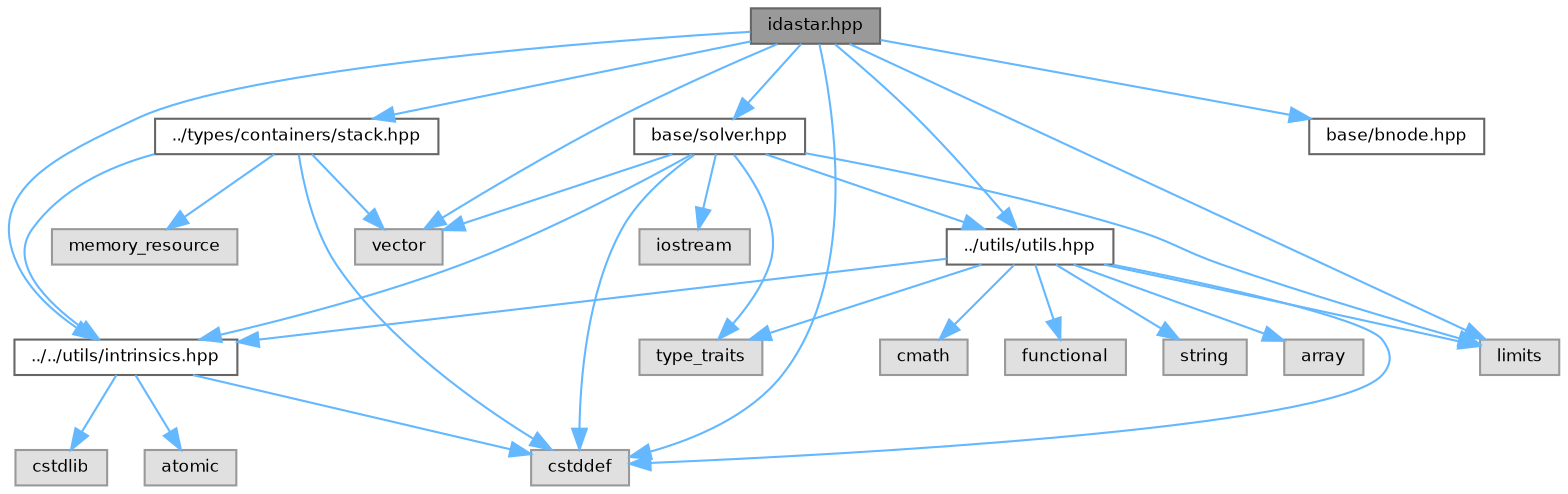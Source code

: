 digraph "idastar.hpp"
{
 // LATEX_PDF_SIZE
  bgcolor="transparent";
  edge [fontname=Helvetica,fontsize=8,labelfontname=Helvetica,labelfontsize=8];
  node [fontname=Helvetica,fontsize=8,shape=box,height=0.2,width=0.4];
  Node1 [id="Node000001",label="idastar.hpp",height=0.2,width=0.4,color="gray40", fillcolor="grey60", style="filled", fontcolor="black",tooltip=" "];
  Node1 -> Node2 [id="edge1_Node000001_Node000002",color="steelblue1",style="solid",tooltip=" "];
  Node2 [id="Node000002",label="cstddef",height=0.2,width=0.4,color="grey60", fillcolor="#E0E0E0", style="filled",tooltip=" "];
  Node1 -> Node3 [id="edge2_Node000001_Node000003",color="steelblue1",style="solid",tooltip=" "];
  Node3 [id="Node000003",label="limits",height=0.2,width=0.4,color="grey60", fillcolor="#E0E0E0", style="filled",tooltip=" "];
  Node1 -> Node4 [id="edge3_Node000001_Node000004",color="steelblue1",style="solid",tooltip=" "];
  Node4 [id="Node000004",label="vector",height=0.2,width=0.4,color="grey60", fillcolor="#E0E0E0", style="filled",tooltip=" "];
  Node1 -> Node5 [id="edge4_Node000001_Node000005",color="steelblue1",style="solid",tooltip=" "];
  Node5 [id="Node000005",label="../types/containers/stack.hpp",height=0.2,width=0.4,color="grey40", fillcolor="white", style="filled",URL="$df/d47/stack_8hpp.html",tooltip=" "];
  Node5 -> Node2 [id="edge5_Node000005_Node000002",color="steelblue1",style="solid",tooltip=" "];
  Node5 -> Node6 [id="edge6_Node000005_Node000006",color="steelblue1",style="solid",tooltip=" "];
  Node6 [id="Node000006",label="memory_resource",height=0.2,width=0.4,color="grey60", fillcolor="#E0E0E0", style="filled",tooltip=" "];
  Node5 -> Node4 [id="edge7_Node000005_Node000004",color="steelblue1",style="solid",tooltip=" "];
  Node5 -> Node7 [id="edge8_Node000005_Node000007",color="steelblue1",style="solid",tooltip=" "];
  Node7 [id="Node000007",label="../../utils/intrinsics.hpp",height=0.2,width=0.4,color="grey40", fillcolor="white", style="filled",URL="$d7/d65/intrinsics_8hpp.html",tooltip=" "];
  Node7 -> Node8 [id="edge9_Node000007_Node000008",color="steelblue1",style="solid",tooltip=" "];
  Node8 [id="Node000008",label="atomic",height=0.2,width=0.4,color="grey60", fillcolor="#E0E0E0", style="filled",tooltip=" "];
  Node7 -> Node2 [id="edge10_Node000007_Node000002",color="steelblue1",style="solid",tooltip=" "];
  Node7 -> Node9 [id="edge11_Node000007_Node000009",color="steelblue1",style="solid",tooltip=" "];
  Node9 [id="Node000009",label="cstdlib",height=0.2,width=0.4,color="grey60", fillcolor="#E0E0E0", style="filled",tooltip=" "];
  Node1 -> Node10 [id="edge12_Node000001_Node000010",color="steelblue1",style="solid",tooltip=" "];
  Node10 [id="Node000010",label="../utils/utils.hpp",height=0.2,width=0.4,color="grey40", fillcolor="white", style="filled",URL="$df/d93/utils_8hpp.html",tooltip=" "];
  Node10 -> Node11 [id="edge13_Node000010_Node000011",color="steelblue1",style="solid",tooltip=" "];
  Node11 [id="Node000011",label="array",height=0.2,width=0.4,color="grey60", fillcolor="#E0E0E0", style="filled",tooltip=" "];
  Node10 -> Node12 [id="edge14_Node000010_Node000012",color="steelblue1",style="solid",tooltip=" "];
  Node12 [id="Node000012",label="cmath",height=0.2,width=0.4,color="grey60", fillcolor="#E0E0E0", style="filled",tooltip=" "];
  Node10 -> Node2 [id="edge15_Node000010_Node000002",color="steelblue1",style="solid",tooltip=" "];
  Node10 -> Node13 [id="edge16_Node000010_Node000013",color="steelblue1",style="solid",tooltip=" "];
  Node13 [id="Node000013",label="functional",height=0.2,width=0.4,color="grey60", fillcolor="#E0E0E0", style="filled",tooltip=" "];
  Node10 -> Node3 [id="edge17_Node000010_Node000003",color="steelblue1",style="solid",tooltip=" "];
  Node10 -> Node14 [id="edge18_Node000010_Node000014",color="steelblue1",style="solid",tooltip=" "];
  Node14 [id="Node000014",label="string",height=0.2,width=0.4,color="grey60", fillcolor="#E0E0E0", style="filled",tooltip=" "];
  Node10 -> Node15 [id="edge19_Node000010_Node000015",color="steelblue1",style="solid",tooltip=" "];
  Node15 [id="Node000015",label="type_traits",height=0.2,width=0.4,color="grey60", fillcolor="#E0E0E0", style="filled",tooltip=" "];
  Node10 -> Node7 [id="edge20_Node000010_Node000007",color="steelblue1",style="solid",tooltip=" "];
  Node1 -> Node16 [id="edge21_Node000001_Node000016",color="steelblue1",style="solid",tooltip=" "];
  Node16 [id="Node000016",label="base/bnode.hpp",height=0.2,width=0.4,color="grey40", fillcolor="white", style="filled",URL="$dc/d3c/bnode_8hpp.html",tooltip=" "];
  Node1 -> Node17 [id="edge22_Node000001_Node000017",color="steelblue1",style="solid",tooltip=" "];
  Node17 [id="Node000017",label="base/solver.hpp",height=0.2,width=0.4,color="grey40", fillcolor="white", style="filled",URL="$d2/d1c/solver_8hpp.html",tooltip=" "];
  Node17 -> Node2 [id="edge23_Node000017_Node000002",color="steelblue1",style="solid",tooltip=" "];
  Node17 -> Node3 [id="edge24_Node000017_Node000003",color="steelblue1",style="solid",tooltip=" "];
  Node17 -> Node15 [id="edge25_Node000017_Node000015",color="steelblue1",style="solid",tooltip=" "];
  Node17 -> Node4 [id="edge26_Node000017_Node000004",color="steelblue1",style="solid",tooltip=" "];
  Node17 -> Node10 [id="edge27_Node000017_Node000010",color="steelblue1",style="solid",tooltip=" "];
  Node17 -> Node18 [id="edge28_Node000017_Node000018",color="steelblue1",style="solid",tooltip=" "];
  Node18 [id="Node000018",label="iostream",height=0.2,width=0.4,color="grey60", fillcolor="#E0E0E0", style="filled",tooltip=" "];
  Node17 -> Node7 [id="edge29_Node000017_Node000007",color="steelblue1",style="solid",tooltip=" "];
  Node1 -> Node7 [id="edge30_Node000001_Node000007",color="steelblue1",style="solid",tooltip=" "];
}

